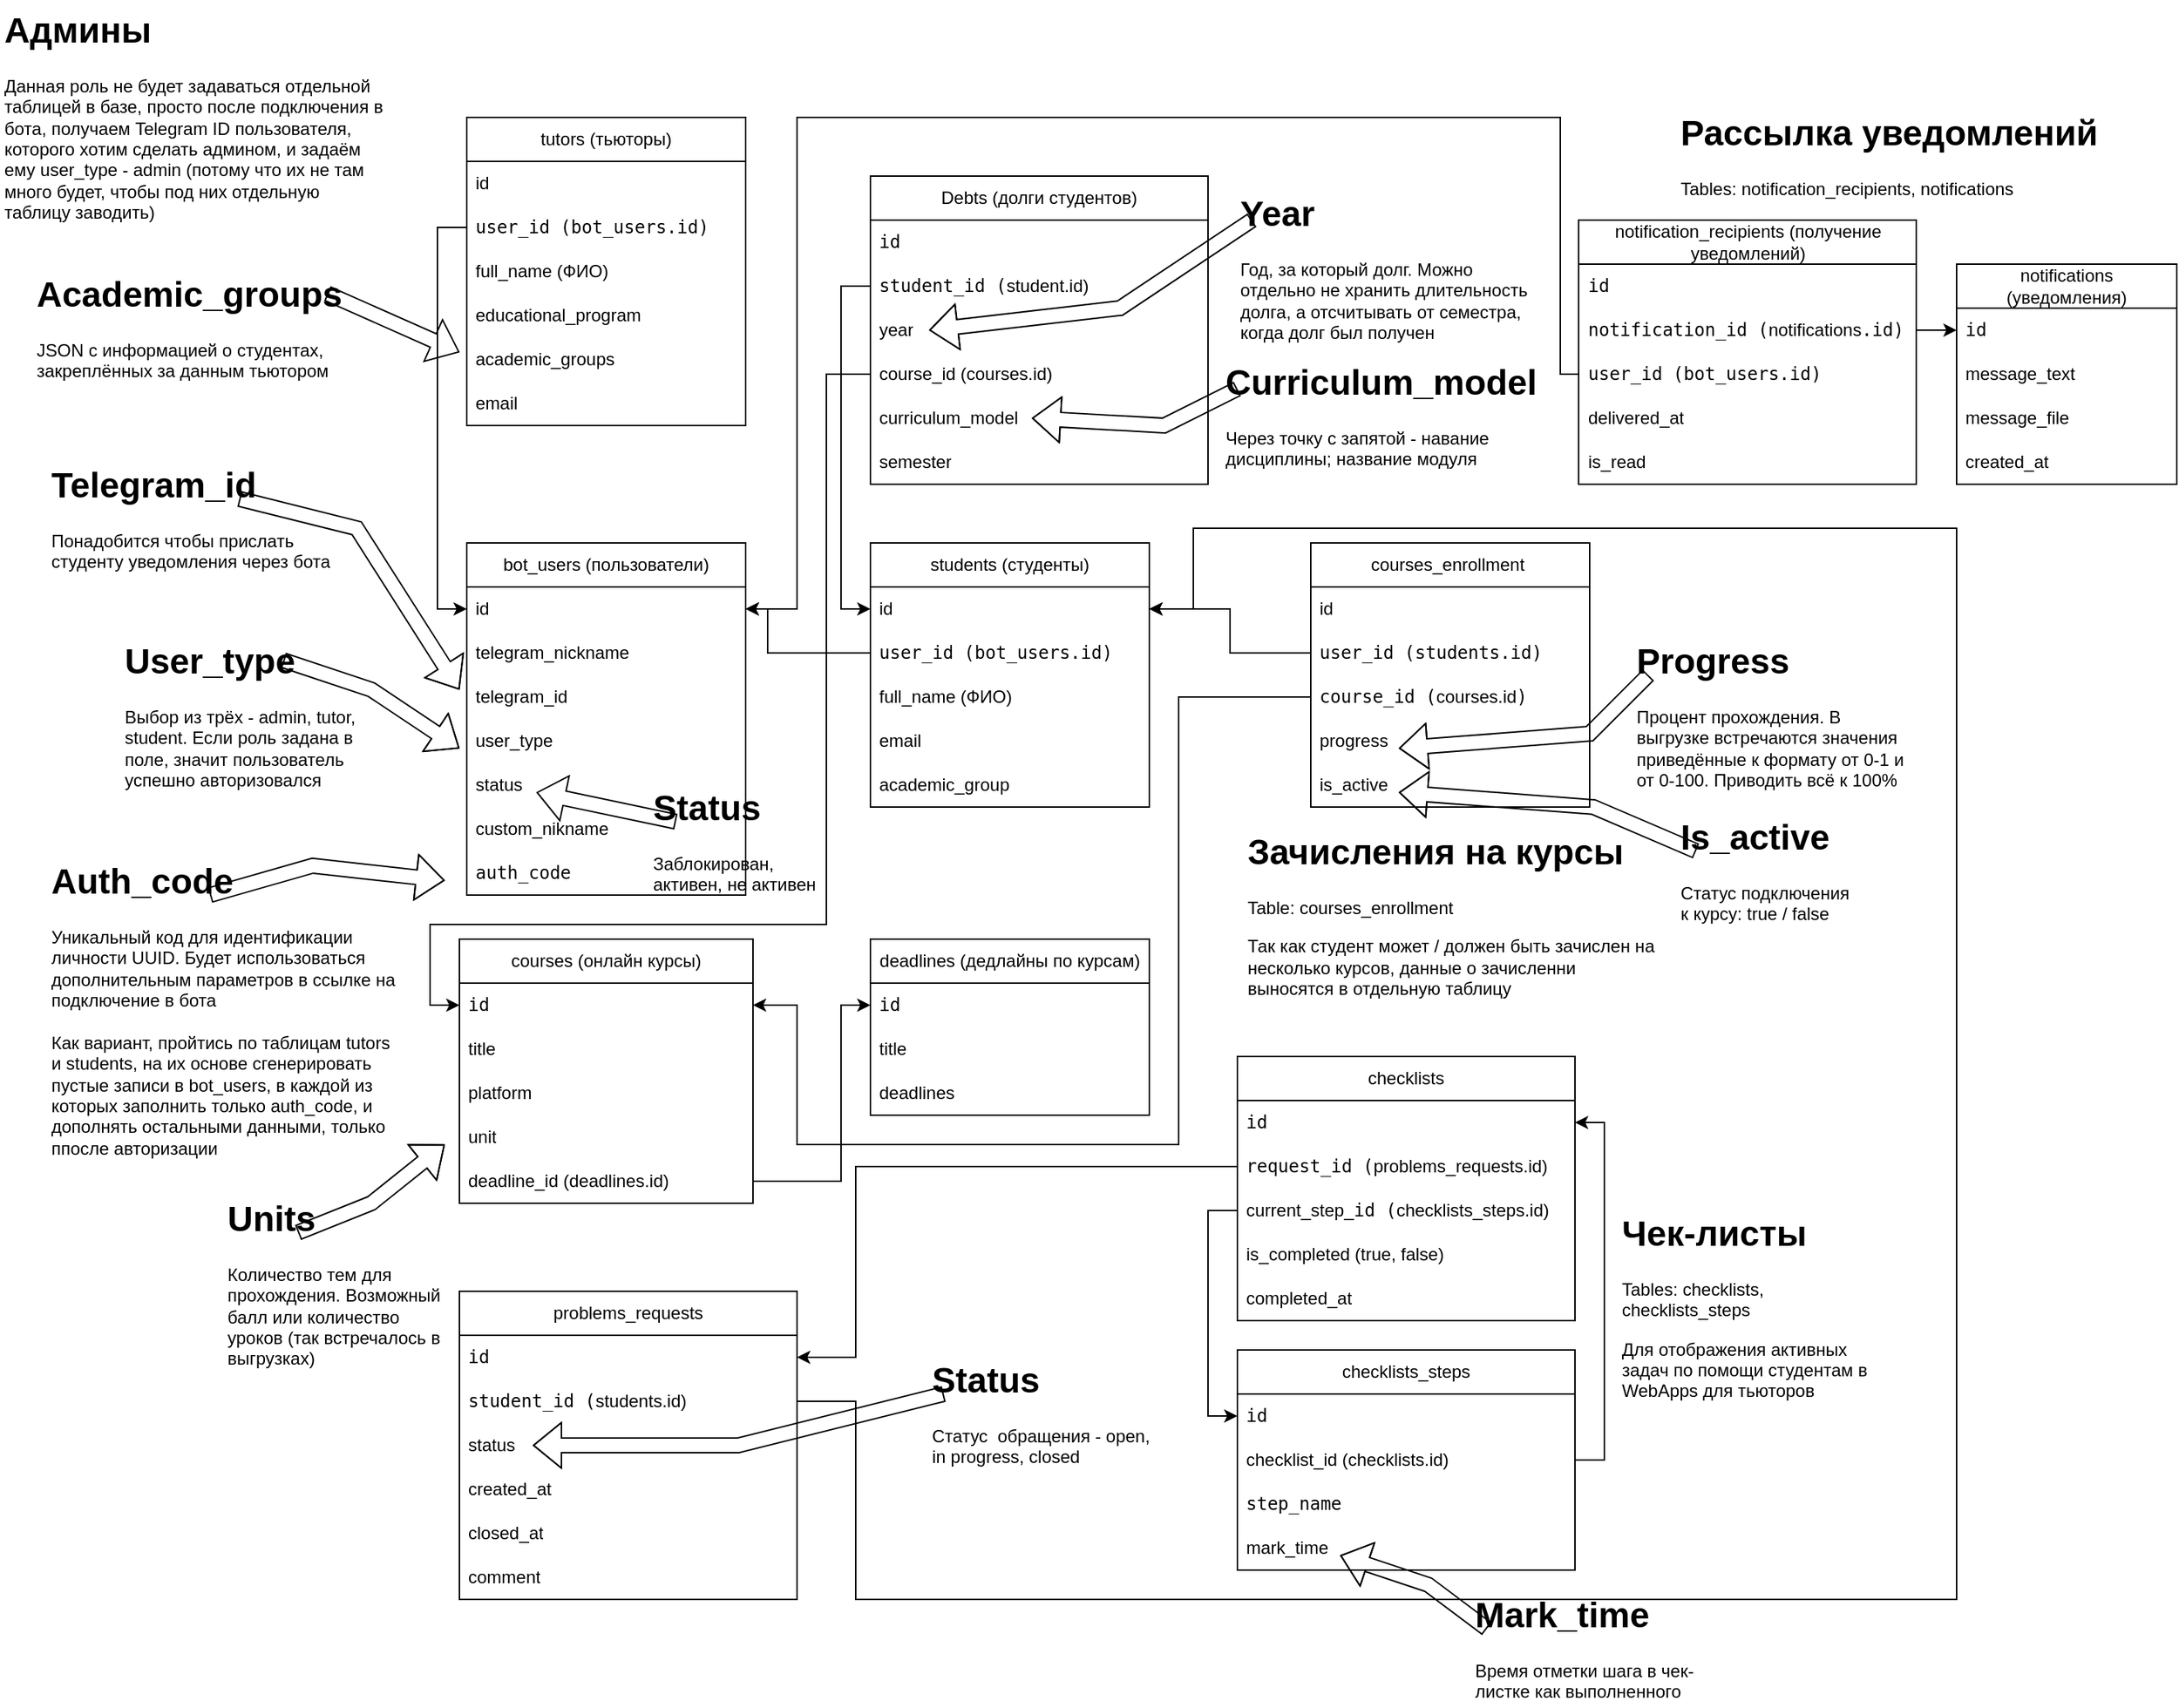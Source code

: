 <mxfile version="24.8.2">
  <diagram name="Page-1" id="vidY6m3BoQWCcObSoisV">
    <mxGraphModel dx="2284" dy="1874" grid="1" gridSize="10" guides="1" tooltips="1" connect="1" arrows="1" fold="1" page="1" pageScale="1" pageWidth="850" pageHeight="1100" math="0" shadow="0">
      <root>
        <mxCell id="0" />
        <mxCell id="1" parent="0" />
        <mxCell id="XpezoiEFaHmMpe5Qhz2z-20" value="courses (онлайн курсы)" style="swimlane;fontStyle=0;childLayout=stackLayout;horizontal=1;startSize=30;horizontalStack=0;resizeParent=1;resizeParentMax=0;resizeLast=0;collapsible=1;marginBottom=0;whiteSpace=wrap;html=1;" parent="1" vertex="1">
          <mxGeometry x="40" y="320" width="200" height="180" as="geometry" />
        </mxCell>
        <mxCell id="XpezoiEFaHmMpe5Qhz2z-43" value="&lt;code&gt;id &lt;/code&gt;" style="text;strokeColor=none;fillColor=none;align=left;verticalAlign=middle;spacingLeft=4;spacingRight=4;overflow=hidden;points=[[0,0.5],[1,0.5]];portConstraint=eastwest;rotatable=0;whiteSpace=wrap;html=1;" parent="XpezoiEFaHmMpe5Qhz2z-20" vertex="1">
          <mxGeometry y="30" width="200" height="30" as="geometry" />
        </mxCell>
        <mxCell id="XpezoiEFaHmMpe5Qhz2z-27" value="title" style="text;strokeColor=none;fillColor=none;align=left;verticalAlign=middle;spacingLeft=4;spacingRight=4;overflow=hidden;points=[[0,0.5],[1,0.5]];portConstraint=eastwest;rotatable=0;whiteSpace=wrap;html=1;" parent="XpezoiEFaHmMpe5Qhz2z-20" vertex="1">
          <mxGeometry y="60" width="200" height="30" as="geometry" />
        </mxCell>
        <mxCell id="XpezoiEFaHmMpe5Qhz2z-200" value="platform" style="text;strokeColor=none;fillColor=none;align=left;verticalAlign=middle;spacingLeft=4;spacingRight=4;overflow=hidden;points=[[0,0.5],[1,0.5]];portConstraint=eastwest;rotatable=0;whiteSpace=wrap;html=1;" parent="XpezoiEFaHmMpe5Qhz2z-20" vertex="1">
          <mxGeometry y="90" width="200" height="30" as="geometry" />
        </mxCell>
        <mxCell id="XpezoiEFaHmMpe5Qhz2z-46" value="unit" style="text;strokeColor=none;fillColor=none;align=left;verticalAlign=middle;spacingLeft=4;spacingRight=4;overflow=hidden;points=[[0,0.5],[1,0.5]];portConstraint=eastwest;rotatable=0;whiteSpace=wrap;html=1;" parent="XpezoiEFaHmMpe5Qhz2z-20" vertex="1">
          <mxGeometry y="120" width="200" height="30" as="geometry" />
        </mxCell>
        <mxCell id="XpezoiEFaHmMpe5Qhz2z-28" value="deadline_id (deadlines.id)" style="text;strokeColor=none;fillColor=none;align=left;verticalAlign=middle;spacingLeft=4;spacingRight=4;overflow=hidden;points=[[0,0.5],[1,0.5]];portConstraint=eastwest;rotatable=0;whiteSpace=wrap;html=1;" parent="XpezoiEFaHmMpe5Qhz2z-20" vertex="1">
          <mxGeometry y="150" width="200" height="30" as="geometry" />
        </mxCell>
        <mxCell id="XpezoiEFaHmMpe5Qhz2z-30" value="deadlines (дедлайны по курсам)" style="swimlane;fontStyle=0;childLayout=stackLayout;horizontal=1;startSize=30;horizontalStack=0;resizeParent=1;resizeParentMax=0;resizeLast=0;collapsible=1;marginBottom=0;whiteSpace=wrap;html=1;" parent="1" vertex="1">
          <mxGeometry x="320" y="320" width="190" height="120" as="geometry" />
        </mxCell>
        <mxCell id="XpezoiEFaHmMpe5Qhz2z-31" value="&lt;code&gt;id&lt;br&gt;&lt;/code&gt; " style="text;strokeColor=none;fillColor=none;align=left;verticalAlign=middle;spacingLeft=4;spacingRight=4;overflow=hidden;points=[[0,0.5],[1,0.5]];portConstraint=eastwest;rotatable=0;whiteSpace=wrap;html=1;" parent="XpezoiEFaHmMpe5Qhz2z-30" vertex="1">
          <mxGeometry y="30" width="190" height="30" as="geometry" />
        </mxCell>
        <mxCell id="XpezoiEFaHmMpe5Qhz2z-32" value="title" style="text;strokeColor=none;fillColor=none;align=left;verticalAlign=middle;spacingLeft=4;spacingRight=4;overflow=hidden;points=[[0,0.5],[1,0.5]];portConstraint=eastwest;rotatable=0;whiteSpace=wrap;html=1;" parent="XpezoiEFaHmMpe5Qhz2z-30" vertex="1">
          <mxGeometry y="60" width="190" height="30" as="geometry" />
        </mxCell>
        <mxCell id="XpezoiEFaHmMpe5Qhz2z-33" value="deadlines" style="text;strokeColor=none;fillColor=none;align=left;verticalAlign=middle;spacingLeft=4;spacingRight=4;overflow=hidden;points=[[0,0.5],[1,0.5]];portConstraint=eastwest;rotatable=0;whiteSpace=wrap;html=1;" parent="XpezoiEFaHmMpe5Qhz2z-30" vertex="1">
          <mxGeometry y="90" width="190" height="30" as="geometry" />
        </mxCell>
        <mxCell id="XpezoiEFaHmMpe5Qhz2z-50" value="problems_requests" style="swimlane;fontStyle=0;childLayout=stackLayout;horizontal=1;startSize=30;horizontalStack=0;resizeParent=1;resizeParentMax=0;resizeLast=0;collapsible=1;marginBottom=0;whiteSpace=wrap;html=1;" parent="1" vertex="1">
          <mxGeometry x="40" y="560" width="230" height="210" as="geometry" />
        </mxCell>
        <mxCell id="XpezoiEFaHmMpe5Qhz2z-51" value="&lt;code&gt;id &lt;/code&gt;" style="text;strokeColor=none;fillColor=none;align=left;verticalAlign=middle;spacingLeft=4;spacingRight=4;overflow=hidden;points=[[0,0.5],[1,0.5]];portConstraint=eastwest;rotatable=0;whiteSpace=wrap;html=1;" parent="XpezoiEFaHmMpe5Qhz2z-50" vertex="1">
          <mxGeometry y="30" width="230" height="30" as="geometry" />
        </mxCell>
        <mxCell id="XpezoiEFaHmMpe5Qhz2z-59" value="&lt;code&gt;student_id (&lt;/code&gt;students.id)" style="text;strokeColor=none;fillColor=none;align=left;verticalAlign=middle;spacingLeft=4;spacingRight=4;overflow=hidden;points=[[0,0.5],[1,0.5]];portConstraint=eastwest;rotatable=0;whiteSpace=wrap;html=1;" parent="XpezoiEFaHmMpe5Qhz2z-50" vertex="1">
          <mxGeometry y="60" width="230" height="30" as="geometry" />
        </mxCell>
        <mxCell id="XpezoiEFaHmMpe5Qhz2z-143" value="" style="shape=flexArrow;endArrow=classic;html=1;rounded=0;entryX=0;entryY=0.5;entryDx=0;entryDy=0;" parent="XpezoiEFaHmMpe5Qhz2z-50" edge="1">
          <mxGeometry width="50" height="50" relative="1" as="geometry">
            <mxPoint x="330" y="70" as="sourcePoint" />
            <mxPoint x="50" y="105" as="targetPoint" />
            <Array as="points">
              <mxPoint x="190" y="105" />
            </Array>
          </mxGeometry>
        </mxCell>
        <mxCell id="XpezoiEFaHmMpe5Qhz2z-61" value="status" style="text;strokeColor=none;fillColor=none;align=left;verticalAlign=middle;spacingLeft=4;spacingRight=4;overflow=hidden;points=[[0,0.5],[1,0.5]];portConstraint=eastwest;rotatable=0;whiteSpace=wrap;html=1;" parent="XpezoiEFaHmMpe5Qhz2z-50" vertex="1">
          <mxGeometry y="90" width="230" height="30" as="geometry" />
        </mxCell>
        <mxCell id="XpezoiEFaHmMpe5Qhz2z-63" value="created_at" style="text;strokeColor=none;fillColor=none;align=left;verticalAlign=middle;spacingLeft=4;spacingRight=4;overflow=hidden;points=[[0,0.5],[1,0.5]];portConstraint=eastwest;rotatable=0;whiteSpace=wrap;html=1;" parent="XpezoiEFaHmMpe5Qhz2z-50" vertex="1">
          <mxGeometry y="120" width="230" height="30" as="geometry" />
        </mxCell>
        <mxCell id="XpezoiEFaHmMpe5Qhz2z-66" value="closed_at" style="text;strokeColor=none;fillColor=none;align=left;verticalAlign=middle;spacingLeft=4;spacingRight=4;overflow=hidden;points=[[0,0.5],[1,0.5]];portConstraint=eastwest;rotatable=0;whiteSpace=wrap;html=1;" parent="XpezoiEFaHmMpe5Qhz2z-50" vertex="1">
          <mxGeometry y="150" width="230" height="30" as="geometry" />
        </mxCell>
        <mxCell id="XpezoiEFaHmMpe5Qhz2z-64" value="comment" style="text;strokeColor=none;fillColor=none;align=left;verticalAlign=middle;spacingLeft=4;spacingRight=4;overflow=hidden;points=[[0,0.5],[1,0.5]];portConstraint=eastwest;rotatable=0;whiteSpace=wrap;html=1;" parent="XpezoiEFaHmMpe5Qhz2z-50" vertex="1">
          <mxGeometry y="180" width="230" height="30" as="geometry" />
        </mxCell>
        <mxCell id="XpezoiEFaHmMpe5Qhz2z-68" value="checklists" style="swimlane;fontStyle=0;childLayout=stackLayout;horizontal=1;startSize=30;horizontalStack=0;resizeParent=1;resizeParentMax=0;resizeLast=0;collapsible=1;marginBottom=0;whiteSpace=wrap;html=1;" parent="1" vertex="1">
          <mxGeometry x="570" y="400" width="230" height="180" as="geometry" />
        </mxCell>
        <mxCell id="XpezoiEFaHmMpe5Qhz2z-69" value="&lt;code&gt;id &lt;/code&gt;" style="text;strokeColor=none;fillColor=none;align=left;verticalAlign=middle;spacingLeft=4;spacingRight=4;overflow=hidden;points=[[0,0.5],[1,0.5]];portConstraint=eastwest;rotatable=0;whiteSpace=wrap;html=1;" parent="XpezoiEFaHmMpe5Qhz2z-68" vertex="1">
          <mxGeometry y="30" width="230" height="30" as="geometry" />
        </mxCell>
        <mxCell id="XpezoiEFaHmMpe5Qhz2z-76" value="&lt;code&gt;request_id (&lt;/code&gt;problems_requests.id)" style="text;strokeColor=none;fillColor=none;align=left;verticalAlign=middle;spacingLeft=4;spacingRight=4;overflow=hidden;points=[[0,0.5],[1,0.5]];portConstraint=eastwest;rotatable=0;whiteSpace=wrap;html=1;" parent="XpezoiEFaHmMpe5Qhz2z-68" vertex="1">
          <mxGeometry y="60" width="230" height="30" as="geometry" />
        </mxCell>
        <mxCell id="XpezoiEFaHmMpe5Qhz2z-122" value="&lt;span style=&quot;white-space: pre-wrap;&quot; data-src-align=&quot;0:7&quot; class=&quot;EzKURWReUAB5oZgtQNkl&quot;&gt;current&lt;/span&gt;_&lt;span style=&quot;white-space: pre-wrap;&quot; data-src-align=&quot;8:3&quot; class=&quot;EzKURWReUAB5oZgtQNkl&quot;&gt;step_&lt;code&gt;id &lt;/code&gt;&lt;/span&gt;&lt;code&gt;(&lt;/code&gt;checklists_steps.id) " style="text;strokeColor=none;fillColor=none;align=left;verticalAlign=middle;spacingLeft=4;spacingRight=4;overflow=hidden;points=[[0,0.5],[1,0.5]];portConstraint=eastwest;rotatable=0;whiteSpace=wrap;html=1;" parent="XpezoiEFaHmMpe5Qhz2z-68" vertex="1">
          <mxGeometry y="90" width="230" height="30" as="geometry" />
        </mxCell>
        <mxCell id="XpezoiEFaHmMpe5Qhz2z-88" value="is_completed (true, false)" style="text;strokeColor=none;fillColor=none;align=left;verticalAlign=middle;spacingLeft=4;spacingRight=4;overflow=hidden;points=[[0,0.5],[1,0.5]];portConstraint=eastwest;rotatable=0;whiteSpace=wrap;html=1;" parent="XpezoiEFaHmMpe5Qhz2z-68" vertex="1">
          <mxGeometry y="120" width="230" height="30" as="geometry" />
        </mxCell>
        <mxCell id="XpezoiEFaHmMpe5Qhz2z-90" value="completed_at" style="text;strokeColor=none;fillColor=none;align=left;verticalAlign=middle;spacingLeft=4;spacingRight=4;overflow=hidden;points=[[0,0.5],[1,0.5]];portConstraint=eastwest;rotatable=0;whiteSpace=wrap;html=1;" parent="XpezoiEFaHmMpe5Qhz2z-68" vertex="1">
          <mxGeometry y="150" width="230" height="30" as="geometry" />
        </mxCell>
        <mxCell id="XpezoiEFaHmMpe5Qhz2z-92" value="bot_users (пользователи)" style="swimlane;fontStyle=0;childLayout=stackLayout;horizontal=1;startSize=30;horizontalStack=0;resizeParent=1;resizeParentMax=0;resizeLast=0;collapsible=1;marginBottom=0;whiteSpace=wrap;html=1;" parent="1" vertex="1">
          <mxGeometry x="45" y="50" width="190" height="240" as="geometry" />
        </mxCell>
        <mxCell id="XpezoiEFaHmMpe5Qhz2z-93" value="id " style="text;strokeColor=none;fillColor=none;align=left;verticalAlign=middle;spacingLeft=4;spacingRight=4;overflow=hidden;points=[[0,0.5],[1,0.5]];portConstraint=eastwest;rotatable=0;whiteSpace=wrap;html=1;" parent="XpezoiEFaHmMpe5Qhz2z-92" vertex="1">
          <mxGeometry y="30" width="190" height="30" as="geometry" />
        </mxCell>
        <mxCell id="XpezoiEFaHmMpe5Qhz2z-95" value="telegram_nickname" style="text;strokeColor=none;fillColor=none;align=left;verticalAlign=middle;spacingLeft=4;spacingRight=4;overflow=hidden;points=[[0,0.5],[1,0.5]];portConstraint=eastwest;rotatable=0;whiteSpace=wrap;html=1;" parent="XpezoiEFaHmMpe5Qhz2z-92" vertex="1">
          <mxGeometry y="60" width="190" height="30" as="geometry" />
        </mxCell>
        <mxCell id="XpezoiEFaHmMpe5Qhz2z-96" value="telegram_id " style="text;strokeColor=none;fillColor=none;align=left;verticalAlign=middle;spacingLeft=4;spacingRight=4;overflow=hidden;points=[[0,0.5],[1,0.5]];portConstraint=eastwest;rotatable=0;whiteSpace=wrap;html=1;" parent="XpezoiEFaHmMpe5Qhz2z-92" vertex="1">
          <mxGeometry y="90" width="190" height="30" as="geometry" />
        </mxCell>
        <mxCell id="XpezoiEFaHmMpe5Qhz2z-97" value="user_type" style="text;strokeColor=none;fillColor=none;align=left;verticalAlign=middle;spacingLeft=4;spacingRight=4;overflow=hidden;points=[[0,0.5],[1,0.5]];portConstraint=eastwest;rotatable=0;whiteSpace=wrap;html=1;" parent="XpezoiEFaHmMpe5Qhz2z-92" vertex="1">
          <mxGeometry y="120" width="190" height="30" as="geometry" />
        </mxCell>
        <mxCell id="XpezoiEFaHmMpe5Qhz2z-167" value="status" style="text;strokeColor=none;fillColor=none;align=left;verticalAlign=middle;spacingLeft=4;spacingRight=4;overflow=hidden;points=[[0,0.5],[1,0.5]];portConstraint=eastwest;rotatable=0;whiteSpace=wrap;html=1;" parent="XpezoiEFaHmMpe5Qhz2z-92" vertex="1">
          <mxGeometry y="150" width="190" height="30" as="geometry" />
        </mxCell>
        <mxCell id="XpezoiEFaHmMpe5Qhz2z-204" value="" style="shape=flexArrow;endArrow=classic;html=1;rounded=0;" parent="XpezoiEFaHmMpe5Qhz2z-92" edge="1">
          <mxGeometry width="50" height="50" relative="1" as="geometry">
            <mxPoint x="142.5" y="190" as="sourcePoint" />
            <mxPoint x="47.5" y="170" as="targetPoint" />
          </mxGeometry>
        </mxCell>
        <mxCell id="XpezoiEFaHmMpe5Qhz2z-268" value="custom_nikname" style="text;strokeColor=none;fillColor=none;align=left;verticalAlign=middle;spacingLeft=4;spacingRight=4;overflow=hidden;points=[[0,0.5],[1,0.5]];portConstraint=eastwest;rotatable=0;whiteSpace=wrap;html=1;" parent="XpezoiEFaHmMpe5Qhz2z-92" vertex="1">
          <mxGeometry y="180" width="190" height="30" as="geometry" />
        </mxCell>
        <mxCell id="QGVXIy0zfJfkWltpvE1j-14" value="&lt;code&gt;auth_code&lt;br&gt;&lt;/code&gt;" style="text;strokeColor=none;fillColor=none;align=left;verticalAlign=middle;spacingLeft=4;spacingRight=4;overflow=hidden;points=[[0,0.5],[1,0.5]];portConstraint=eastwest;rotatable=0;whiteSpace=wrap;html=1;" vertex="1" parent="XpezoiEFaHmMpe5Qhz2z-92">
          <mxGeometry y="210" width="190" height="30" as="geometry" />
        </mxCell>
        <mxCell id="XpezoiEFaHmMpe5Qhz2z-98" value="students (студенты)" style="swimlane;fontStyle=0;childLayout=stackLayout;horizontal=1;startSize=30;horizontalStack=0;resizeParent=1;resizeParentMax=0;resizeLast=0;collapsible=1;marginBottom=0;whiteSpace=wrap;html=1;" parent="1" vertex="1">
          <mxGeometry x="320" y="50" width="190" height="180" as="geometry" />
        </mxCell>
        <mxCell id="XpezoiEFaHmMpe5Qhz2z-99" value="id " style="text;strokeColor=none;fillColor=none;align=left;verticalAlign=middle;spacingLeft=4;spacingRight=4;overflow=hidden;points=[[0,0.5],[1,0.5]];portConstraint=eastwest;rotatable=0;whiteSpace=wrap;html=1;" parent="XpezoiEFaHmMpe5Qhz2z-98" vertex="1">
          <mxGeometry y="30" width="190" height="30" as="geometry" />
        </mxCell>
        <mxCell id="XpezoiEFaHmMpe5Qhz2z-100" value="&lt;code&gt;user_id &lt;/code&gt;&lt;code&gt;(bot_users.id)&lt;/code&gt; " style="text;strokeColor=none;fillColor=none;align=left;verticalAlign=middle;spacingLeft=4;spacingRight=4;overflow=hidden;points=[[0,0.5],[1,0.5]];portConstraint=eastwest;rotatable=0;whiteSpace=wrap;html=1;" parent="XpezoiEFaHmMpe5Qhz2z-98" vertex="1">
          <mxGeometry y="60" width="190" height="30" as="geometry" />
        </mxCell>
        <mxCell id="XpezoiEFaHmMpe5Qhz2z-101" value="full_name (ФИО)" style="text;strokeColor=none;fillColor=none;align=left;verticalAlign=middle;spacingLeft=4;spacingRight=4;overflow=hidden;points=[[0,0.5],[1,0.5]];portConstraint=eastwest;rotatable=0;whiteSpace=wrap;html=1;" parent="XpezoiEFaHmMpe5Qhz2z-98" vertex="1">
          <mxGeometry y="90" width="190" height="30" as="geometry" />
        </mxCell>
        <mxCell id="XpezoiEFaHmMpe5Qhz2z-198" value="email" style="text;strokeColor=none;fillColor=none;align=left;verticalAlign=middle;spacingLeft=4;spacingRight=4;overflow=hidden;points=[[0,0.5],[1,0.5]];portConstraint=eastwest;rotatable=0;whiteSpace=wrap;html=1;" parent="XpezoiEFaHmMpe5Qhz2z-98" vertex="1">
          <mxGeometry y="120" width="190" height="30" as="geometry" />
        </mxCell>
        <mxCell id="XpezoiEFaHmMpe5Qhz2z-267" value="&lt;span style=&quot;white-space: pre-wrap;&quot; data-src-align=&quot;0:13&quot; class=&quot;EzKURWReUAB5oZgtQNkl&quot;&gt;academic&lt;/span&gt;_&lt;span style=&quot;white-space: pre-wrap;&quot; data-src-align=&quot;14:6&quot; class=&quot;EzKURWReUAB5oZgtQNkl&quot;&gt;group&lt;/span&gt;" style="text;strokeColor=none;fillColor=none;align=left;verticalAlign=middle;spacingLeft=4;spacingRight=4;overflow=hidden;points=[[0,0.5],[1,0.5]];portConstraint=eastwest;rotatable=0;whiteSpace=wrap;html=1;" parent="XpezoiEFaHmMpe5Qhz2z-98" vertex="1">
          <mxGeometry y="150" width="190" height="30" as="geometry" />
        </mxCell>
        <mxCell id="XpezoiEFaHmMpe5Qhz2z-105" style="edgeStyle=orthogonalEdgeStyle;rounded=0;orthogonalLoop=1;jettySize=auto;html=1;exitX=0;exitY=0.5;exitDx=0;exitDy=0;entryX=1;entryY=0.5;entryDx=0;entryDy=0;" parent="1" source="XpezoiEFaHmMpe5Qhz2z-100" target="XpezoiEFaHmMpe5Qhz2z-93" edge="1">
          <mxGeometry relative="1" as="geometry">
            <Array as="points">
              <mxPoint x="250" y="125" />
              <mxPoint x="250" y="95" />
            </Array>
          </mxGeometry>
        </mxCell>
        <mxCell id="XpezoiEFaHmMpe5Qhz2z-113" style="edgeStyle=orthogonalEdgeStyle;rounded=0;orthogonalLoop=1;jettySize=auto;html=1;exitX=1;exitY=0.5;exitDx=0;exitDy=0;" parent="1" source="XpezoiEFaHmMpe5Qhz2z-28" target="XpezoiEFaHmMpe5Qhz2z-31" edge="1">
          <mxGeometry relative="1" as="geometry">
            <mxPoint x="260" y="500" as="sourcePoint" />
            <Array as="points">
              <mxPoint x="300" y="485" />
              <mxPoint x="300" y="365" />
            </Array>
          </mxGeometry>
        </mxCell>
        <mxCell id="XpezoiEFaHmMpe5Qhz2z-114" value="&lt;h1 style=&quot;margin-top: 0px;&quot;&gt;Чек-листы&lt;br&gt;&lt;/h1&gt;&lt;p&gt;Tables: checklists, checklists_steps&lt;/p&gt;&lt;p&gt;Для отображения активных задач по помощи студентам в WebApps для тьюторов&lt;br&gt;&lt;/p&gt;" style="text;html=1;whiteSpace=wrap;overflow=hidden;rounded=0;" parent="1" vertex="1">
          <mxGeometry x="830" y="500" width="170" height="140" as="geometry" />
        </mxCell>
        <mxCell id="XpezoiEFaHmMpe5Qhz2z-121" value="&lt;h1 style=&quot;margin-top: 0px;&quot;&gt;Mark_&lt;span style=&quot;white-space: pre-wrap;&quot; data-src-align=&quot;0:5&quot; class=&quot;EzKURWReUAB5oZgtQNkl&quot;&gt;time&lt;/span&gt;&lt;/h1&gt;&lt;div&gt;Время отметки шага в чек-листке как выполненного&lt;br&gt;&lt;/div&gt;" style="text;html=1;whiteSpace=wrap;overflow=hidden;rounded=0;" parent="1" vertex="1">
          <mxGeometry x="730" y="760" width="170" height="80" as="geometry" />
        </mxCell>
        <mxCell id="XpezoiEFaHmMpe5Qhz2z-128" value="&lt;h1 style=&quot;margin-top: 0px;&quot;&gt;User_type&lt;/h1&gt;Выбор из трёх - admin, tutor, student. Если роль задана в поле, значит пользователь успешно авторизовался" style="text;html=1;whiteSpace=wrap;overflow=hidden;rounded=0;" parent="1" vertex="1">
          <mxGeometry x="-190" y="110" width="190" height="110" as="geometry" />
        </mxCell>
        <mxCell id="XpezoiEFaHmMpe5Qhz2z-131" value="&lt;h1 style=&quot;margin-top: 0px;&quot;&gt;Progress&lt;/h1&gt;Процент прохождения. В выгрузке встречаются значения приведённые к формату от 0-1 и от 0-100. Приводить всё к 100%" style="text;html=1;whiteSpace=wrap;overflow=hidden;rounded=0;" parent="1" vertex="1">
          <mxGeometry x="840" y="110" width="192.5" height="120" as="geometry" />
        </mxCell>
        <mxCell id="XpezoiEFaHmMpe5Qhz2z-135" value="&lt;h1 style=&quot;margin-top: 0px;&quot;&gt;Telegram_id &lt;/h1&gt;Понадобится чтобы прислать студенту уведомления через бота " style="text;html=1;whiteSpace=wrap;overflow=hidden;rounded=0;" parent="1" vertex="1">
          <mxGeometry x="-240" y="-10" width="215" height="90" as="geometry" />
        </mxCell>
        <mxCell id="XpezoiEFaHmMpe5Qhz2z-127" value="" style="shape=flexArrow;endArrow=classic;html=1;rounded=0;exitX=0;exitY=0;exitDx=0;exitDy=0;" parent="1" edge="1">
          <mxGeometry width="50" height="50" relative="1" as="geometry">
            <mxPoint x="740" y="790" as="sourcePoint" />
            <mxPoint x="640.005" y="740" as="targetPoint" />
            <Array as="points">
              <mxPoint x="700" y="760" />
            </Array>
          </mxGeometry>
        </mxCell>
        <mxCell id="XpezoiEFaHmMpe5Qhz2z-140" value="" style="shape=flexArrow;endArrow=classic;html=1;rounded=0;" parent="1" edge="1">
          <mxGeometry width="50" height="50" relative="1" as="geometry">
            <mxPoint x="-80" y="130" as="sourcePoint" />
            <mxPoint x="40" y="190" as="targetPoint" />
            <Array as="points">
              <mxPoint x="-20" y="150" />
            </Array>
          </mxGeometry>
        </mxCell>
        <mxCell id="XpezoiEFaHmMpe5Qhz2z-141" value="" style="shape=flexArrow;endArrow=classic;html=1;rounded=0;" parent="1" edge="1">
          <mxGeometry width="50" height="50" relative="1" as="geometry">
            <mxPoint x="-110" y="20" as="sourcePoint" />
            <mxPoint x="40" y="150" as="targetPoint" />
            <Array as="points">
              <mxPoint x="-30" y="40" />
            </Array>
          </mxGeometry>
        </mxCell>
        <mxCell id="XpezoiEFaHmMpe5Qhz2z-142" value="&lt;h1 style=&quot;margin-top: 0px;&quot;&gt;Status&lt;/h1&gt;Статус&amp;nbsp; обращения -&amp;nbsp;open, in progress, closed " style="text;html=1;whiteSpace=wrap;overflow=hidden;rounded=0;" parent="1" vertex="1">
          <mxGeometry x="360" y="600" width="160" height="100" as="geometry" />
        </mxCell>
        <mxCell id="XpezoiEFaHmMpe5Qhz2z-145" value="Debts (долги студентов)" style="swimlane;fontStyle=0;childLayout=stackLayout;horizontal=1;startSize=30;horizontalStack=0;resizeParent=1;resizeParentMax=0;resizeLast=0;collapsible=1;marginBottom=0;whiteSpace=wrap;html=1;" parent="1" vertex="1">
          <mxGeometry x="320" y="-200" width="230" height="210" as="geometry" />
        </mxCell>
        <mxCell id="XpezoiEFaHmMpe5Qhz2z-146" value="&lt;code&gt;id &lt;/code&gt;" style="text;strokeColor=none;fillColor=none;align=left;verticalAlign=middle;spacingLeft=4;spacingRight=4;overflow=hidden;points=[[0,0.5],[1,0.5]];portConstraint=eastwest;rotatable=0;whiteSpace=wrap;html=1;" parent="XpezoiEFaHmMpe5Qhz2z-145" vertex="1">
          <mxGeometry y="30" width="230" height="30" as="geometry" />
        </mxCell>
        <mxCell id="XpezoiEFaHmMpe5Qhz2z-163" value="" style="shape=flexArrow;endArrow=classic;html=1;rounded=0;" parent="XpezoiEFaHmMpe5Qhz2z-145" edge="1">
          <mxGeometry width="50" height="50" relative="1" as="geometry">
            <mxPoint x="260" y="30" as="sourcePoint" />
            <mxPoint x="40" y="105" as="targetPoint" />
            <Array as="points">
              <mxPoint x="170" y="90" />
            </Array>
          </mxGeometry>
        </mxCell>
        <mxCell id="XpezoiEFaHmMpe5Qhz2z-153" value="&lt;code&gt;student_id (&lt;/code&gt;student.id) " style="text;strokeColor=none;fillColor=none;align=left;verticalAlign=middle;spacingLeft=4;spacingRight=4;overflow=hidden;points=[[0,0.5],[1,0.5]];portConstraint=eastwest;rotatable=0;whiteSpace=wrap;html=1;" parent="XpezoiEFaHmMpe5Qhz2z-145" vertex="1">
          <mxGeometry y="60" width="230" height="30" as="geometry" />
        </mxCell>
        <mxCell id="XpezoiEFaHmMpe5Qhz2z-256" value="&lt;span class=&quot;EzKURWReUAB5oZgtQNkl&quot; data-src-align=&quot;0:3&quot; style=&quot;white-space: pre-wrap;&quot;&gt;year&lt;/span&gt;" style="text;strokeColor=none;fillColor=none;align=left;verticalAlign=middle;spacingLeft=4;spacingRight=4;overflow=hidden;points=[[0,0.5],[1,0.5]];portConstraint=eastwest;rotatable=0;whiteSpace=wrap;html=1;" parent="XpezoiEFaHmMpe5Qhz2z-145" vertex="1">
          <mxGeometry y="90" width="230" height="30" as="geometry" />
        </mxCell>
        <mxCell id="XpezoiEFaHmMpe5Qhz2z-202" value="course_id (courses.id)" style="text;strokeColor=none;fillColor=none;align=left;verticalAlign=middle;spacingLeft=4;spacingRight=4;overflow=hidden;points=[[0,0.5],[1,0.5]];portConstraint=eastwest;rotatable=0;whiteSpace=wrap;html=1;" parent="XpezoiEFaHmMpe5Qhz2z-145" vertex="1">
          <mxGeometry y="120" width="230" height="30" as="geometry" />
        </mxCell>
        <mxCell id="XpezoiEFaHmMpe5Qhz2z-258" value="&lt;span class=&quot;EzKURWReUAB5oZgtQNkl&quot; data-src-align=&quot;7:14&quot; style=&quot;white-space: pre-wrap;&quot;&gt;curriculum_&lt;/span&gt;&lt;span class=&quot;EzKURWReUAB5oZgtQNkl&quot; data-src-align=&quot;0:6&quot; style=&quot;white-space: pre-wrap;&quot;&gt;model&lt;/span&gt;" style="text;strokeColor=none;fillColor=none;align=left;verticalAlign=middle;spacingLeft=4;spacingRight=4;overflow=hidden;points=[[0,0.5],[1,0.5]];portConstraint=eastwest;rotatable=0;whiteSpace=wrap;html=1;" parent="XpezoiEFaHmMpe5Qhz2z-145" vertex="1">
          <mxGeometry y="150" width="230" height="30" as="geometry" />
        </mxCell>
        <mxCell id="XpezoiEFaHmMpe5Qhz2z-265" value="semester" style="text;strokeColor=none;fillColor=none;align=left;verticalAlign=middle;spacingLeft=4;spacingRight=4;overflow=hidden;points=[[0,0.5],[1,0.5]];portConstraint=eastwest;rotatable=0;whiteSpace=wrap;html=1;" parent="XpezoiEFaHmMpe5Qhz2z-145" vertex="1">
          <mxGeometry y="180" width="230" height="30" as="geometry" />
        </mxCell>
        <mxCell id="XpezoiEFaHmMpe5Qhz2z-157" style="edgeStyle=orthogonalEdgeStyle;rounded=0;orthogonalLoop=1;jettySize=auto;html=1;entryX=0;entryY=0.5;entryDx=0;entryDy=0;" parent="1" source="XpezoiEFaHmMpe5Qhz2z-153" target="XpezoiEFaHmMpe5Qhz2z-99" edge="1">
          <mxGeometry relative="1" as="geometry" />
        </mxCell>
        <mxCell id="XpezoiEFaHmMpe5Qhz2z-161" value="&lt;h1 style=&quot;margin-top: 0px;&quot;&gt;&lt;span class=&quot;EzKURWReUAB5oZgtQNkl&quot; data-src-align=&quot;0:3&quot; style=&quot;white-space: pre-wrap;&quot;&gt;Year&lt;/span&gt;&lt;/h1&gt;Год, за который долг. Можно отдельно не хранить длительность долга, а отсчитывать от семестра, когда долг был получен" style="text;html=1;whiteSpace=wrap;overflow=hidden;rounded=0;" parent="1" vertex="1">
          <mxGeometry x="570" y="-195" width="212.5" height="115" as="geometry" />
        </mxCell>
        <mxCell id="XpezoiEFaHmMpe5Qhz2z-164" value="&lt;h1 style=&quot;margin-top: 0px;&quot;&gt;Units&lt;/h1&gt;Количество тем для прохождения. Возможный балл или количество уроков (так встречалось в выгрузках)" style="text;html=1;whiteSpace=wrap;overflow=hidden;rounded=0;" parent="1" vertex="1">
          <mxGeometry x="-120" y="490" width="150" height="130" as="geometry" />
        </mxCell>
        <mxCell id="XpezoiEFaHmMpe5Qhz2z-165" value="" style="shape=flexArrow;endArrow=classic;html=1;rounded=0;" parent="1" edge="1">
          <mxGeometry width="50" height="50" relative="1" as="geometry">
            <mxPoint x="-70" y="520" as="sourcePoint" />
            <mxPoint x="30" y="460" as="targetPoint" />
            <Array as="points">
              <mxPoint x="-20" y="500" />
            </Array>
          </mxGeometry>
        </mxCell>
        <mxCell id="XpezoiEFaHmMpe5Qhz2z-168" value="&lt;h1 style=&quot;margin-top: 0px;&quot;&gt;Status&lt;/h1&gt;Заблокирован, активен, не активен" style="text;html=1;whiteSpace=wrap;overflow=hidden;rounded=0;" parent="1" vertex="1">
          <mxGeometry x="170" y="210" width="130" height="80" as="geometry" />
        </mxCell>
        <mxCell id="XpezoiEFaHmMpe5Qhz2z-170" value="checklists_steps" style="swimlane;fontStyle=0;childLayout=stackLayout;horizontal=1;startSize=30;horizontalStack=0;resizeParent=1;resizeParentMax=0;resizeLast=0;collapsible=1;marginBottom=0;whiteSpace=wrap;html=1;" parent="1" vertex="1">
          <mxGeometry x="570" y="600" width="230" height="150" as="geometry" />
        </mxCell>
        <mxCell id="XpezoiEFaHmMpe5Qhz2z-171" value="&lt;code&gt;id &lt;/code&gt;" style="text;strokeColor=none;fillColor=none;align=left;verticalAlign=middle;spacingLeft=4;spacingRight=4;overflow=hidden;points=[[0,0.5],[1,0.5]];portConstraint=eastwest;rotatable=0;whiteSpace=wrap;html=1;" parent="XpezoiEFaHmMpe5Qhz2z-170" vertex="1">
          <mxGeometry y="30" width="230" height="30" as="geometry" />
        </mxCell>
        <mxCell id="XpezoiEFaHmMpe5Qhz2z-179" value="checklist_id (checklists.id)" style="text;strokeColor=none;fillColor=none;align=left;verticalAlign=middle;spacingLeft=4;spacingRight=4;overflow=hidden;points=[[0,0.5],[1,0.5]];portConstraint=eastwest;rotatable=0;whiteSpace=wrap;html=1;" parent="XpezoiEFaHmMpe5Qhz2z-170" vertex="1">
          <mxGeometry y="60" width="230" height="30" as="geometry" />
        </mxCell>
        <mxCell id="XpezoiEFaHmMpe5Qhz2z-172" value="&lt;code&gt;step_name&lt;/code&gt;" style="text;strokeColor=none;fillColor=none;align=left;verticalAlign=middle;spacingLeft=4;spacingRight=4;overflow=hidden;points=[[0,0.5],[1,0.5]];portConstraint=eastwest;rotatable=0;whiteSpace=wrap;html=1;" parent="XpezoiEFaHmMpe5Qhz2z-170" vertex="1">
          <mxGeometry y="90" width="230" height="30" as="geometry" />
        </mxCell>
        <mxCell id="XpezoiEFaHmMpe5Qhz2z-177" value="mark_&lt;span style=&quot;white-space: pre-wrap;&quot; data-src-align=&quot;0:5&quot; class=&quot;EzKURWReUAB5oZgtQNkl&quot;&gt;time&lt;/span&gt;" style="text;strokeColor=none;fillColor=none;align=left;verticalAlign=middle;spacingLeft=4;spacingRight=4;overflow=hidden;points=[[0,0.5],[1,0.5]];portConstraint=eastwest;rotatable=0;whiteSpace=wrap;html=1;" parent="XpezoiEFaHmMpe5Qhz2z-170" vertex="1">
          <mxGeometry y="120" width="230" height="30" as="geometry" />
        </mxCell>
        <mxCell id="XpezoiEFaHmMpe5Qhz2z-182" value="tutors (тьюторы)" style="swimlane;fontStyle=0;childLayout=stackLayout;horizontal=1;startSize=30;horizontalStack=0;resizeParent=1;resizeParentMax=0;resizeLast=0;collapsible=1;marginBottom=0;whiteSpace=wrap;html=1;" parent="1" vertex="1">
          <mxGeometry x="45" y="-240" width="190" height="210" as="geometry" />
        </mxCell>
        <mxCell id="XpezoiEFaHmMpe5Qhz2z-183" value="id " style="text;strokeColor=none;fillColor=none;align=left;verticalAlign=middle;spacingLeft=4;spacingRight=4;overflow=hidden;points=[[0,0.5],[1,0.5]];portConstraint=eastwest;rotatable=0;whiteSpace=wrap;html=1;" parent="XpezoiEFaHmMpe5Qhz2z-182" vertex="1">
          <mxGeometry y="30" width="190" height="30" as="geometry" />
        </mxCell>
        <mxCell id="XpezoiEFaHmMpe5Qhz2z-184" value="&lt;code&gt;user_id (bot_users.id)&lt;/code&gt; " style="text;strokeColor=none;fillColor=none;align=left;verticalAlign=middle;spacingLeft=4;spacingRight=4;overflow=hidden;points=[[0,0.5],[1,0.5]];portConstraint=eastwest;rotatable=0;whiteSpace=wrap;html=1;" parent="XpezoiEFaHmMpe5Qhz2z-182" vertex="1">
          <mxGeometry y="60" width="190" height="30" as="geometry" />
        </mxCell>
        <mxCell id="XpezoiEFaHmMpe5Qhz2z-266" value="full_name (ФИО)" style="text;strokeColor=none;fillColor=none;align=left;verticalAlign=middle;spacingLeft=4;spacingRight=4;overflow=hidden;points=[[0,0.5],[1,0.5]];portConstraint=eastwest;rotatable=0;whiteSpace=wrap;html=1;" parent="XpezoiEFaHmMpe5Qhz2z-182" vertex="1">
          <mxGeometry y="90" width="190" height="30" as="geometry" />
        </mxCell>
        <mxCell id="XpezoiEFaHmMpe5Qhz2z-185" value="&lt;span style=&quot;white-space: pre-wrap;&quot; data-src-align=&quot;0:15&quot; class=&quot;EzKURWReUAB5oZgtQNkl&quot;&gt;educational&lt;/span&gt;_&lt;span style=&quot;white-space: pre-wrap;&quot; data-src-align=&quot;16:9&quot; class=&quot;EzKURWReUAB5oZgtQNkl&quot;&gt;program&lt;/span&gt;" style="text;strokeColor=none;fillColor=none;align=left;verticalAlign=middle;spacingLeft=4;spacingRight=4;overflow=hidden;points=[[0,0.5],[1,0.5]];portConstraint=eastwest;rotatable=0;whiteSpace=wrap;html=1;" parent="XpezoiEFaHmMpe5Qhz2z-182" vertex="1">
          <mxGeometry y="120" width="190" height="30" as="geometry" />
        </mxCell>
        <mxCell id="XpezoiEFaHmMpe5Qhz2z-195" value="&lt;span style=&quot;white-space: pre-wrap;&quot; data-src-align=&quot;0:13&quot; class=&quot;EzKURWReUAB5oZgtQNkl&quot;&gt;academic&lt;/span&gt;_&lt;span style=&quot;white-space: pre-wrap;&quot; data-src-align=&quot;14:6&quot; class=&quot;EzKURWReUAB5oZgtQNkl&quot;&gt;groups&lt;/span&gt;" style="text;strokeColor=none;fillColor=none;align=left;verticalAlign=middle;spacingLeft=4;spacingRight=4;overflow=hidden;points=[[0,0.5],[1,0.5]];portConstraint=eastwest;rotatable=0;whiteSpace=wrap;html=1;" parent="XpezoiEFaHmMpe5Qhz2z-182" vertex="1">
          <mxGeometry y="150" width="190" height="30" as="geometry" />
        </mxCell>
        <mxCell id="XpezoiEFaHmMpe5Qhz2z-139" value="email" style="text;strokeColor=none;fillColor=none;align=left;verticalAlign=middle;spacingLeft=4;spacingRight=4;overflow=hidden;points=[[0,0.5],[1,0.5]];portConstraint=eastwest;rotatable=0;whiteSpace=wrap;html=1;" parent="XpezoiEFaHmMpe5Qhz2z-182" vertex="1">
          <mxGeometry y="180" width="190" height="30" as="geometry" />
        </mxCell>
        <mxCell id="XpezoiEFaHmMpe5Qhz2z-196" value="&lt;h1 style=&quot;margin-top: 0px;&quot;&gt;&lt;span style=&quot;white-space: pre-wrap;&quot; data-src-align=&quot;0:13&quot; class=&quot;EzKURWReUAB5oZgtQNkl&quot;&gt;Auth_code&lt;/span&gt;&lt;/h1&gt;&lt;div&gt;Уникальный код для идентификации личности UUID. Будет использоваться дополнительным параметров в ссылке на подключение в бота&lt;/div&gt;&lt;div&gt;&lt;br&gt;&lt;/div&gt;&lt;div&gt;Как вариант, пройтись по таблицам tutors и students, на их основе сгенерировать пустые записи в bot_users, в каждой из которых заполнить только auth_code, и дополнять остальными данными, только ппосле авторизации&lt;br&gt;&lt;/div&gt;" style="text;html=1;whiteSpace=wrap;overflow=hidden;rounded=0;" parent="1" vertex="1">
          <mxGeometry x="-240" y="260" width="240" height="220" as="geometry" />
        </mxCell>
        <mxCell id="XpezoiEFaHmMpe5Qhz2z-197" value="" style="shape=flexArrow;endArrow=classic;html=1;rounded=0;" parent="1" edge="1">
          <mxGeometry width="50" height="50" relative="1" as="geometry">
            <mxPoint x="-50" y="-120" as="sourcePoint" />
            <mxPoint x="40" y="-80" as="targetPoint" />
          </mxGeometry>
        </mxCell>
        <mxCell id="XpezoiEFaHmMpe5Qhz2z-210" value="notifications (уведомления)" style="swimlane;fontStyle=0;childLayout=stackLayout;horizontal=1;startSize=30;horizontalStack=0;resizeParent=1;resizeParentMax=0;resizeLast=0;collapsible=1;marginBottom=0;whiteSpace=wrap;html=1;" parent="1" vertex="1">
          <mxGeometry x="1060" y="-140" width="150" height="150" as="geometry" />
        </mxCell>
        <mxCell id="XpezoiEFaHmMpe5Qhz2z-211" value="&lt;code&gt;id&lt;br&gt;&lt;/code&gt; " style="text;strokeColor=none;fillColor=none;align=left;verticalAlign=middle;spacingLeft=4;spacingRight=4;overflow=hidden;points=[[0,0.5],[1,0.5]];portConstraint=eastwest;rotatable=0;whiteSpace=wrap;html=1;" parent="XpezoiEFaHmMpe5Qhz2z-210" vertex="1">
          <mxGeometry y="30" width="150" height="30" as="geometry" />
        </mxCell>
        <mxCell id="XpezoiEFaHmMpe5Qhz2z-212" value="message_text" style="text;strokeColor=none;fillColor=none;align=left;verticalAlign=middle;spacingLeft=4;spacingRight=4;overflow=hidden;points=[[0,0.5],[1,0.5]];portConstraint=eastwest;rotatable=0;whiteSpace=wrap;html=1;" parent="XpezoiEFaHmMpe5Qhz2z-210" vertex="1">
          <mxGeometry y="60" width="150" height="30" as="geometry" />
        </mxCell>
        <mxCell id="XpezoiEFaHmMpe5Qhz2z-234" value="message_file" style="text;strokeColor=none;fillColor=none;align=left;verticalAlign=middle;spacingLeft=4;spacingRight=4;overflow=hidden;points=[[0,0.5],[1,0.5]];portConstraint=eastwest;rotatable=0;whiteSpace=wrap;html=1;" parent="XpezoiEFaHmMpe5Qhz2z-210" vertex="1">
          <mxGeometry y="90" width="150" height="30" as="geometry" />
        </mxCell>
        <mxCell id="XpezoiEFaHmMpe5Qhz2z-215" value="created_at" style="text;strokeColor=none;fillColor=none;align=left;verticalAlign=middle;spacingLeft=4;spacingRight=4;overflow=hidden;points=[[0,0.5],[1,0.5]];portConstraint=eastwest;rotatable=0;whiteSpace=wrap;html=1;" parent="XpezoiEFaHmMpe5Qhz2z-210" vertex="1">
          <mxGeometry y="120" width="150" height="30" as="geometry" />
        </mxCell>
        <mxCell id="XpezoiEFaHmMpe5Qhz2z-216" style="edgeStyle=orthogonalEdgeStyle;rounded=0;orthogonalLoop=1;jettySize=auto;html=1;entryX=1;entryY=0.5;entryDx=0;entryDy=0;" parent="1" source="XpezoiEFaHmMpe5Qhz2z-76" target="XpezoiEFaHmMpe5Qhz2z-51" edge="1">
          <mxGeometry relative="1" as="geometry">
            <Array as="points">
              <mxPoint x="310" y="475" />
              <mxPoint x="310" y="605" />
            </Array>
          </mxGeometry>
        </mxCell>
        <mxCell id="XpezoiEFaHmMpe5Qhz2z-217" style="edgeStyle=orthogonalEdgeStyle;rounded=0;orthogonalLoop=1;jettySize=auto;html=1;entryX=0;entryY=0.5;entryDx=0;entryDy=0;" parent="1" source="XpezoiEFaHmMpe5Qhz2z-122" target="XpezoiEFaHmMpe5Qhz2z-171" edge="1">
          <mxGeometry relative="1" as="geometry" />
        </mxCell>
        <mxCell id="XpezoiEFaHmMpe5Qhz2z-218" style="edgeStyle=orthogonalEdgeStyle;rounded=0;orthogonalLoop=1;jettySize=auto;html=1;entryX=1;entryY=0.25;entryDx=0;entryDy=0;" parent="1" source="XpezoiEFaHmMpe5Qhz2z-179" target="XpezoiEFaHmMpe5Qhz2z-68" edge="1">
          <mxGeometry relative="1" as="geometry">
            <mxPoint x="830" y="440" as="targetPoint" />
            <Array as="points">
              <mxPoint x="820" y="675" />
              <mxPoint x="820" y="445" />
            </Array>
          </mxGeometry>
        </mxCell>
        <mxCell id="XpezoiEFaHmMpe5Qhz2z-220" value="&lt;span style=&quot;white-space: pre-wrap;&quot; data-src-align=&quot;14:5&quot; class=&quot;EzKURWReUAB5oZgtQNkl&quot;&gt;courses_&lt;/span&gt;&lt;span style=&quot;white-space: pre-wrap;&quot; data-src-align=&quot;0:10&quot; class=&quot;EzKURWReUAB5oZgtQNkl&quot;&gt;enrollment&lt;/span&gt;&lt;span style=&quot;white-space: pre-wrap;&quot;&gt; &lt;/span&gt;&lt;span style=&quot;white-space: pre-wrap;&quot; data-src-align=&quot;11:2&quot; class=&quot;EzKURWReUAB5oZgtQNkl&quot;&gt;&lt;/span&gt;" style="swimlane;fontStyle=0;childLayout=stackLayout;horizontal=1;startSize=30;horizontalStack=0;resizeParent=1;resizeParentMax=0;resizeLast=0;collapsible=1;marginBottom=0;whiteSpace=wrap;html=1;" parent="1" vertex="1">
          <mxGeometry x="620" y="50" width="190" height="180" as="geometry" />
        </mxCell>
        <mxCell id="XpezoiEFaHmMpe5Qhz2z-221" value="id " style="text;strokeColor=none;fillColor=none;align=left;verticalAlign=middle;spacingLeft=4;spacingRight=4;overflow=hidden;points=[[0,0.5],[1,0.5]];portConstraint=eastwest;rotatable=0;whiteSpace=wrap;html=1;" parent="XpezoiEFaHmMpe5Qhz2z-220" vertex="1">
          <mxGeometry y="30" width="190" height="30" as="geometry" />
        </mxCell>
        <mxCell id="XpezoiEFaHmMpe5Qhz2z-222" value="&lt;code&gt;user_id (students.id)&lt;/code&gt; " style="text;strokeColor=none;fillColor=none;align=left;verticalAlign=middle;spacingLeft=4;spacingRight=4;overflow=hidden;points=[[0,0.5],[1,0.5]];portConstraint=eastwest;rotatable=0;whiteSpace=wrap;html=1;" parent="XpezoiEFaHmMpe5Qhz2z-220" vertex="1">
          <mxGeometry y="60" width="190" height="30" as="geometry" />
        </mxCell>
        <mxCell id="XpezoiEFaHmMpe5Qhz2z-225" value="&lt;code&gt;course_id (&lt;/code&gt;courses.id&lt;code&gt;)&lt;br&gt;&lt;/code&gt;" style="text;strokeColor=none;fillColor=none;align=left;verticalAlign=middle;spacingLeft=4;spacingRight=4;overflow=hidden;points=[[0,0.5],[1,0.5]];portConstraint=eastwest;rotatable=0;whiteSpace=wrap;html=1;" parent="XpezoiEFaHmMpe5Qhz2z-220" vertex="1">
          <mxGeometry y="90" width="190" height="30" as="geometry" />
        </mxCell>
        <mxCell id="XpezoiEFaHmMpe5Qhz2z-226" value="progress" style="text;strokeColor=none;fillColor=none;align=left;verticalAlign=middle;spacingLeft=4;spacingRight=4;overflow=hidden;points=[[0,0.5],[1,0.5]];portConstraint=eastwest;rotatable=0;whiteSpace=wrap;html=1;" parent="XpezoiEFaHmMpe5Qhz2z-220" vertex="1">
          <mxGeometry y="120" width="190" height="30" as="geometry" />
        </mxCell>
        <mxCell id="XpezoiEFaHmMpe5Qhz2z-227" value="is_active" style="text;strokeColor=none;fillColor=none;align=left;verticalAlign=middle;spacingLeft=4;spacingRight=4;overflow=hidden;points=[[0,0.5],[1,0.5]];portConstraint=eastwest;rotatable=0;whiteSpace=wrap;html=1;" parent="XpezoiEFaHmMpe5Qhz2z-220" vertex="1">
          <mxGeometry y="150" width="190" height="30" as="geometry" />
        </mxCell>
        <mxCell id="XpezoiEFaHmMpe5Qhz2z-134" value="" style="shape=flexArrow;endArrow=classic;html=1;rounded=0;" parent="1" edge="1">
          <mxGeometry width="50" height="50" relative="1" as="geometry">
            <mxPoint x="882.5" y="260" as="sourcePoint" />
            <mxPoint x="680" y="220" as="targetPoint" />
            <Array as="points">
              <mxPoint x="812.5" y="230" />
            </Array>
          </mxGeometry>
        </mxCell>
        <mxCell id="XpezoiEFaHmMpe5Qhz2z-132" value="" style="shape=flexArrow;endArrow=classic;html=1;rounded=0;" parent="1" edge="1">
          <mxGeometry width="50" height="50" relative="1" as="geometry">
            <mxPoint x="850" y="140" as="sourcePoint" />
            <mxPoint x="680.001" y="190" as="targetPoint" />
            <Array as="points">
              <mxPoint x="810" y="180" />
            </Array>
          </mxGeometry>
        </mxCell>
        <mxCell id="XpezoiEFaHmMpe5Qhz2z-133" value="&lt;h1 style=&quot;margin-top: 0px;&quot;&gt;Is_active&lt;/h1&gt;Статус подключения к курсу: true / false" style="text;html=1;whiteSpace=wrap;overflow=hidden;rounded=0;" parent="1" vertex="1">
          <mxGeometry x="870" y="230" width="120" height="90" as="geometry" />
        </mxCell>
        <mxCell id="XpezoiEFaHmMpe5Qhz2z-231" style="edgeStyle=orthogonalEdgeStyle;rounded=0;orthogonalLoop=1;jettySize=auto;html=1;entryX=1;entryY=0.5;entryDx=0;entryDy=0;" parent="1" source="XpezoiEFaHmMpe5Qhz2z-59" target="XpezoiEFaHmMpe5Qhz2z-99" edge="1">
          <mxGeometry relative="1" as="geometry">
            <Array as="points">
              <mxPoint x="310" y="635" />
              <mxPoint x="310" y="770" />
              <mxPoint x="1060" y="770" />
              <mxPoint x="1060" y="40" />
              <mxPoint x="540" y="40" />
              <mxPoint x="540" y="95" />
            </Array>
          </mxGeometry>
        </mxCell>
        <mxCell id="XpezoiEFaHmMpe5Qhz2z-232" value="&lt;h1 style=&quot;margin-top: 0px;&quot;&gt;Зачисления на курсы&lt;br&gt;&lt;/h1&gt;&lt;p&gt;Table: &lt;span style=&quot;white-space: pre-wrap;&quot; data-src-align=&quot;14:5&quot; class=&quot;EzKURWReUAB5oZgtQNkl&quot;&gt;courses_&lt;/span&gt;&lt;span style=&quot;white-space: pre-wrap;&quot; data-src-align=&quot;0:10&quot; class=&quot;EzKURWReUAB5oZgtQNkl&quot;&gt;enrollment&lt;/span&gt;&lt;span style=&quot;white-space: pre-wrap;&quot;&gt; &lt;/span&gt;&lt;span style=&quot;white-space: pre-wrap;&quot; data-src-align=&quot;11:2&quot; class=&quot;EzKURWReUAB5oZgtQNkl&quot;&gt;&lt;/span&gt;&lt;/p&gt;&lt;p&gt;Так как студент может / должен быть зачислен на несколько курсов, данные о зачисленни выносятся в отдельную таблицу&lt;br&gt;&lt;/p&gt;" style="text;html=1;whiteSpace=wrap;overflow=hidden;rounded=0;" parent="1" vertex="1">
          <mxGeometry x="575" y="240" width="280" height="140" as="geometry" />
        </mxCell>
        <mxCell id="XpezoiEFaHmMpe5Qhz2z-233" style="edgeStyle=orthogonalEdgeStyle;rounded=0;orthogonalLoop=1;jettySize=auto;html=1;entryX=1;entryY=0.5;entryDx=0;entryDy=0;exitX=0;exitY=0.5;exitDx=0;exitDy=0;" parent="1" source="XpezoiEFaHmMpe5Qhz2z-225" target="XpezoiEFaHmMpe5Qhz2z-43" edge="1">
          <mxGeometry relative="1" as="geometry">
            <Array as="points">
              <mxPoint x="530" y="155" />
              <mxPoint x="530" y="460" />
              <mxPoint x="270" y="460" />
              <mxPoint x="270" y="365" />
            </Array>
          </mxGeometry>
        </mxCell>
        <mxCell id="XpezoiEFaHmMpe5Qhz2z-235" value="notification_recipients (получение уведомлений)" style="swimlane;fontStyle=0;childLayout=stackLayout;horizontal=1;startSize=30;horizontalStack=0;resizeParent=1;resizeParentMax=0;resizeLast=0;collapsible=1;marginBottom=0;whiteSpace=wrap;html=1;" parent="1" vertex="1">
          <mxGeometry x="802.5" y="-170" width="230" height="180" as="geometry" />
        </mxCell>
        <mxCell id="XpezoiEFaHmMpe5Qhz2z-236" value="&lt;code&gt;id&lt;br&gt;&lt;/code&gt; " style="text;strokeColor=none;fillColor=none;align=left;verticalAlign=middle;spacingLeft=4;spacingRight=4;overflow=hidden;points=[[0,0.5],[1,0.5]];portConstraint=eastwest;rotatable=0;whiteSpace=wrap;html=1;" parent="XpezoiEFaHmMpe5Qhz2z-235" vertex="1">
          <mxGeometry y="30" width="230" height="30" as="geometry" />
        </mxCell>
        <mxCell id="XpezoiEFaHmMpe5Qhz2z-237" value="&lt;code&gt;notification_id &lt;/code&gt;&lt;code&gt;(&lt;/code&gt;notifications&lt;code&gt;.id)&lt;/code&gt; " style="text;strokeColor=none;fillColor=none;align=left;verticalAlign=middle;spacingLeft=4;spacingRight=4;overflow=hidden;points=[[0,0.5],[1,0.5]];portConstraint=eastwest;rotatable=0;whiteSpace=wrap;html=1;" parent="XpezoiEFaHmMpe5Qhz2z-235" vertex="1">
          <mxGeometry y="60" width="230" height="30" as="geometry" />
        </mxCell>
        <mxCell id="XpezoiEFaHmMpe5Qhz2z-241" value="&lt;code&gt;user_id &lt;/code&gt;&lt;code&gt;(bot_users.id)&lt;/code&gt;" style="text;strokeColor=none;fillColor=none;align=left;verticalAlign=middle;spacingLeft=4;spacingRight=4;overflow=hidden;points=[[0,0.5],[1,0.5]];portConstraint=eastwest;rotatable=0;whiteSpace=wrap;html=1;" parent="XpezoiEFaHmMpe5Qhz2z-235" vertex="1">
          <mxGeometry y="90" width="230" height="30" as="geometry" />
        </mxCell>
        <mxCell id="XpezoiEFaHmMpe5Qhz2z-247" value="delivered_at" style="text;strokeColor=none;fillColor=none;align=left;verticalAlign=middle;spacingLeft=4;spacingRight=4;overflow=hidden;points=[[0,0.5],[1,0.5]];portConstraint=eastwest;rotatable=0;whiteSpace=wrap;html=1;" parent="XpezoiEFaHmMpe5Qhz2z-235" vertex="1">
          <mxGeometry y="120" width="230" height="30" as="geometry" />
        </mxCell>
        <mxCell id="XpezoiEFaHmMpe5Qhz2z-246" value="is_read" style="text;strokeColor=none;fillColor=none;align=left;verticalAlign=middle;spacingLeft=4;spacingRight=4;overflow=hidden;points=[[0,0.5],[1,0.5]];portConstraint=eastwest;rotatable=0;whiteSpace=wrap;html=1;" parent="XpezoiEFaHmMpe5Qhz2z-235" vertex="1">
          <mxGeometry y="150" width="230" height="30" as="geometry" />
        </mxCell>
        <mxCell id="XpezoiEFaHmMpe5Qhz2z-249" style="edgeStyle=orthogonalEdgeStyle;rounded=0;orthogonalLoop=1;jettySize=auto;html=1;entryX=1;entryY=0.5;entryDx=0;entryDy=0;exitX=0;exitY=0.5;exitDx=0;exitDy=0;" parent="1" source="XpezoiEFaHmMpe5Qhz2z-241" target="XpezoiEFaHmMpe5Qhz2z-93" edge="1">
          <mxGeometry relative="1" as="geometry">
            <Array as="points">
              <mxPoint x="790" y="-65" />
              <mxPoint x="790" y="-240" />
              <mxPoint x="270" y="-240" />
              <mxPoint x="270" y="95" />
            </Array>
          </mxGeometry>
        </mxCell>
        <mxCell id="XpezoiEFaHmMpe5Qhz2z-250" style="edgeStyle=orthogonalEdgeStyle;rounded=0;orthogonalLoop=1;jettySize=auto;html=1;entryX=0;entryY=0.5;entryDx=0;entryDy=0;" parent="1" source="XpezoiEFaHmMpe5Qhz2z-237" target="XpezoiEFaHmMpe5Qhz2z-211" edge="1">
          <mxGeometry relative="1" as="geometry" />
        </mxCell>
        <mxCell id="XpezoiEFaHmMpe5Qhz2z-251" value="&lt;h1 style=&quot;margin-top: 0px;&quot;&gt;Рассылка уведомлений&lt;br&gt;&lt;/h1&gt;&lt;p&gt;Tables: notification_recipients, notifications&lt;span style=&quot;white-space: pre-wrap;&quot; data-src-align=&quot;11:2&quot; class=&quot;EzKURWReUAB5oZgtQNkl&quot;&gt;&lt;/span&gt;&lt;/p&gt;&lt;p&gt;&lt;br&gt;&lt;/p&gt;" style="text;html=1;whiteSpace=wrap;overflow=hidden;rounded=0;" parent="1" vertex="1">
          <mxGeometry x="870" y="-250" width="300" height="70" as="geometry" />
        </mxCell>
        <mxCell id="XpezoiEFaHmMpe5Qhz2z-253" style="edgeStyle=orthogonalEdgeStyle;rounded=0;orthogonalLoop=1;jettySize=auto;html=1;entryX=1;entryY=0.5;entryDx=0;entryDy=0;" parent="1" source="XpezoiEFaHmMpe5Qhz2z-222" target="XpezoiEFaHmMpe5Qhz2z-99" edge="1">
          <mxGeometry relative="1" as="geometry" />
        </mxCell>
        <mxCell id="XpezoiEFaHmMpe5Qhz2z-259" style="edgeStyle=orthogonalEdgeStyle;rounded=0;orthogonalLoop=1;jettySize=auto;html=1;entryX=0;entryY=0.5;entryDx=0;entryDy=0;" parent="1" source="XpezoiEFaHmMpe5Qhz2z-202" target="XpezoiEFaHmMpe5Qhz2z-43" edge="1">
          <mxGeometry relative="1" as="geometry">
            <Array as="points">
              <mxPoint x="290" y="-65" />
              <mxPoint x="290" y="310" />
              <mxPoint x="20" y="310" />
              <mxPoint x="20" y="365" />
            </Array>
          </mxGeometry>
        </mxCell>
        <mxCell id="XpezoiEFaHmMpe5Qhz2z-261" value="&lt;h1 style=&quot;margin-top: 0px;&quot;&gt;C&lt;span class=&quot;EzKURWReUAB5oZgtQNkl&quot; data-src-align=&quot;7:14&quot; style=&quot;white-space: pre-wrap;&quot;&gt;urriculum_&lt;/span&gt;&lt;span class=&quot;EzKURWReUAB5oZgtQNkl&quot; data-src-align=&quot;0:6&quot; style=&quot;white-space: pre-wrap;&quot;&gt;model&lt;/span&gt;&lt;/h1&gt;Через точку с запятой - навание дисциплины; название модуля" style="text;html=1;whiteSpace=wrap;overflow=hidden;rounded=0;" parent="1" vertex="1">
          <mxGeometry x="560" y="-80" width="215" height="80" as="geometry" />
        </mxCell>
        <mxCell id="XpezoiEFaHmMpe5Qhz2z-262" value="" style="shape=flexArrow;endArrow=classic;html=1;rounded=0;" parent="1" edge="1">
          <mxGeometry width="50" height="50" relative="1" as="geometry">
            <mxPoint x="570" y="-55" as="sourcePoint" />
            <mxPoint x="430" y="-35" as="targetPoint" />
            <Array as="points">
              <mxPoint x="520" y="-30" />
            </Array>
          </mxGeometry>
        </mxCell>
        <mxCell id="6jOAO7NkzrADDbwZrYU4-5" value="&lt;h1 style=&quot;margin-top: 0px;&quot;&gt;&lt;span style=&quot;white-space: pre-wrap;&quot; data-src-align=&quot;0:13&quot; class=&quot;EzKURWReUAB5oZgtQNkl&quot;&gt;Academic&lt;/span&gt;_&lt;span style=&quot;white-space: pre-wrap;&quot; data-src-align=&quot;14:6&quot; class=&quot;EzKURWReUAB5oZgtQNkl&quot;&gt;groups&lt;/span&gt;&lt;/h1&gt;JSON с информацией о студентах, закреплённых за данным тьютором" style="text;html=1;whiteSpace=wrap;overflow=hidden;rounded=0;" parent="1" vertex="1">
          <mxGeometry x="-250" y="-140" width="215" height="90" as="geometry" />
        </mxCell>
        <mxCell id="Dcry5Ig68lRIt7b6dzvb-5" style="edgeStyle=orthogonalEdgeStyle;rounded=0;orthogonalLoop=1;jettySize=auto;html=1;entryX=0;entryY=0.5;entryDx=0;entryDy=0;" parent="1" source="XpezoiEFaHmMpe5Qhz2z-184" target="XpezoiEFaHmMpe5Qhz2z-93" edge="1">
          <mxGeometry relative="1" as="geometry" />
        </mxCell>
        <mxCell id="gdvaBDr2kM3iiOGNaKla-11" value="&lt;h1 style=&quot;margin-top: 0px;&quot;&gt;&lt;span style=&quot;white-space: pre-wrap;&quot; data-src-align=&quot;0:13&quot; class=&quot;EzKURWReUAB5oZgtQNkl&quot;&gt;Админы&lt;/span&gt;&lt;/h1&gt;Данная роль не будет задаваться отдельной таблицей в базе, просто после подключения в бота, получаем Telegram ID пользователя, которого хотим сделать админом, и задаём ему user_type - admin (потому что их не там много будет, чтобы под них отдельную таблицу заводить)" style="text;html=1;whiteSpace=wrap;overflow=hidden;rounded=0;" parent="1" vertex="1">
          <mxGeometry x="-272.5" y="-320" width="260" height="160" as="geometry" />
        </mxCell>
        <mxCell id="QGVXIy0zfJfkWltpvE1j-15" value="" style="shape=flexArrow;endArrow=classic;html=1;rounded=0;" edge="1" parent="1">
          <mxGeometry width="50" height="50" relative="1" as="geometry">
            <mxPoint x="-130" y="290" as="sourcePoint" />
            <mxPoint x="30" y="280" as="targetPoint" />
            <Array as="points">
              <mxPoint x="-60" y="270" />
            </Array>
          </mxGeometry>
        </mxCell>
      </root>
    </mxGraphModel>
  </diagram>
</mxfile>
